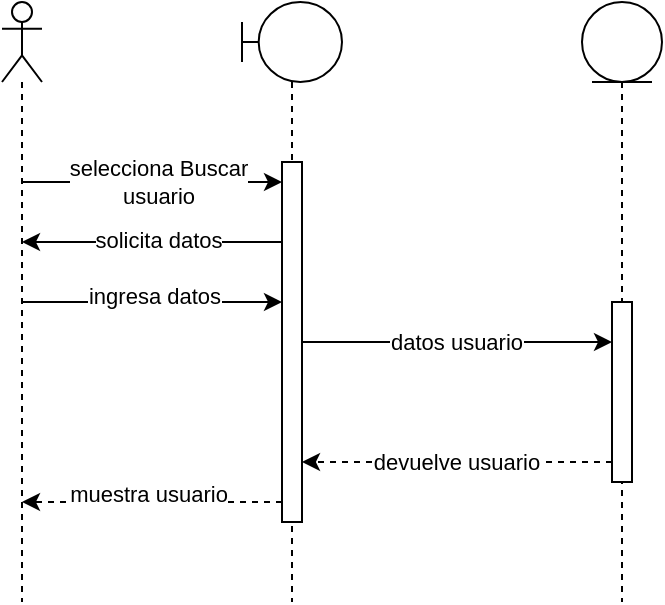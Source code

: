 <mxfile version="24.4.0" type="device">
  <diagram name="Page-1" id="2YBvvXClWsGukQMizWep">
    <mxGraphModel dx="505" dy="827" grid="1" gridSize="10" guides="1" tooltips="1" connect="1" arrows="1" fold="1" page="1" pageScale="1" pageWidth="850" pageHeight="1100" math="0" shadow="0">
      <root>
        <mxCell id="0" />
        <mxCell id="1" parent="0" />
        <mxCell id="Yi4tawwr3cMeWZQa_mhw-41" style="edgeStyle=orthogonalEdgeStyle;rounded=0;orthogonalLoop=1;jettySize=auto;html=1;curved=0;" edge="1" parent="1" source="Yi4tawwr3cMeWZQa_mhw-36" target="Yi4tawwr3cMeWZQa_mhw-38">
          <mxGeometry relative="1" as="geometry">
            <Array as="points">
              <mxPoint x="120" y="170" />
              <mxPoint x="120" y="170" />
            </Array>
          </mxGeometry>
        </mxCell>
        <mxCell id="Yi4tawwr3cMeWZQa_mhw-42" value="selecciona Buscar&lt;br&gt;usuario" style="edgeLabel;html=1;align=center;verticalAlign=middle;resizable=0;points=[];" vertex="1" connectable="0" parent="Yi4tawwr3cMeWZQa_mhw-41">
          <mxGeometry x="0.023" relative="1" as="geometry">
            <mxPoint x="1" as="offset" />
          </mxGeometry>
        </mxCell>
        <mxCell id="Yi4tawwr3cMeWZQa_mhw-45" style="edgeStyle=orthogonalEdgeStyle;rounded=0;orthogonalLoop=1;jettySize=auto;html=1;curved=0;" edge="1" parent="1" source="Yi4tawwr3cMeWZQa_mhw-36" target="Yi4tawwr3cMeWZQa_mhw-38">
          <mxGeometry relative="1" as="geometry">
            <Array as="points">
              <mxPoint x="130" y="230" />
              <mxPoint x="130" y="230" />
            </Array>
          </mxGeometry>
        </mxCell>
        <mxCell id="Yi4tawwr3cMeWZQa_mhw-46" value="ingresa datos" style="edgeLabel;html=1;align=center;verticalAlign=middle;resizable=0;points=[];" vertex="1" connectable="0" parent="Yi4tawwr3cMeWZQa_mhw-45">
          <mxGeometry x="0.019" y="3" relative="1" as="geometry">
            <mxPoint as="offset" />
          </mxGeometry>
        </mxCell>
        <mxCell id="Yi4tawwr3cMeWZQa_mhw-36" value="" style="shape=umlLifeline;perimeter=lifelinePerimeter;whiteSpace=wrap;html=1;container=1;dropTarget=0;collapsible=0;recursiveResize=0;outlineConnect=0;portConstraint=eastwest;newEdgeStyle={&quot;curved&quot;:0,&quot;rounded&quot;:0};participant=umlActor;" vertex="1" parent="1">
          <mxGeometry x="20" y="80" width="20" height="300" as="geometry" />
        </mxCell>
        <mxCell id="Yi4tawwr3cMeWZQa_mhw-37" value="" style="shape=umlLifeline;perimeter=lifelinePerimeter;whiteSpace=wrap;html=1;container=1;dropTarget=0;collapsible=0;recursiveResize=0;outlineConnect=0;portConstraint=eastwest;newEdgeStyle={&quot;curved&quot;:0,&quot;rounded&quot;:0};participant=umlBoundary;" vertex="1" parent="1">
          <mxGeometry x="140" y="80" width="50" height="300" as="geometry" />
        </mxCell>
        <mxCell id="Yi4tawwr3cMeWZQa_mhw-38" value="" style="html=1;points=[[0,0,0,0,5],[0,1,0,0,-5],[1,0,0,0,5],[1,1,0,0,-5]];perimeter=orthogonalPerimeter;outlineConnect=0;targetShapes=umlLifeline;portConstraint=eastwest;newEdgeStyle={&quot;curved&quot;:0,&quot;rounded&quot;:0};" vertex="1" parent="Yi4tawwr3cMeWZQa_mhw-37">
          <mxGeometry x="20" y="80" width="10" height="180" as="geometry" />
        </mxCell>
        <mxCell id="Yi4tawwr3cMeWZQa_mhw-39" value="" style="shape=umlLifeline;perimeter=lifelinePerimeter;whiteSpace=wrap;html=1;container=1;dropTarget=0;collapsible=0;recursiveResize=0;outlineConnect=0;portConstraint=eastwest;newEdgeStyle={&quot;curved&quot;:0,&quot;rounded&quot;:0};participant=umlEntity;" vertex="1" parent="1">
          <mxGeometry x="310" y="80" width="40" height="300" as="geometry" />
        </mxCell>
        <mxCell id="Yi4tawwr3cMeWZQa_mhw-40" value="" style="html=1;points=[[0,0,0,0,5],[0,1,0,0,-5],[1,0,0,0,5],[1,1,0,0,-5]];perimeter=orthogonalPerimeter;outlineConnect=0;targetShapes=umlLifeline;portConstraint=eastwest;newEdgeStyle={&quot;curved&quot;:0,&quot;rounded&quot;:0};" vertex="1" parent="Yi4tawwr3cMeWZQa_mhw-39">
          <mxGeometry x="15" y="150" width="10" height="90" as="geometry" />
        </mxCell>
        <mxCell id="Yi4tawwr3cMeWZQa_mhw-43" style="edgeStyle=orthogonalEdgeStyle;rounded=0;orthogonalLoop=1;jettySize=auto;html=1;curved=0;" edge="1" parent="1" source="Yi4tawwr3cMeWZQa_mhw-38" target="Yi4tawwr3cMeWZQa_mhw-36">
          <mxGeometry relative="1" as="geometry">
            <Array as="points">
              <mxPoint x="70" y="200" />
              <mxPoint x="70" y="200" />
            </Array>
          </mxGeometry>
        </mxCell>
        <mxCell id="Yi4tawwr3cMeWZQa_mhw-44" value="solicita datos" style="edgeLabel;html=1;align=center;verticalAlign=middle;resizable=0;points=[];" vertex="1" connectable="0" parent="Yi4tawwr3cMeWZQa_mhw-43">
          <mxGeometry x="-0.05" y="-1" relative="1" as="geometry">
            <mxPoint as="offset" />
          </mxGeometry>
        </mxCell>
        <mxCell id="Yi4tawwr3cMeWZQa_mhw-47" style="edgeStyle=orthogonalEdgeStyle;rounded=0;orthogonalLoop=1;jettySize=auto;html=1;curved=0;" edge="1" parent="1" source="Yi4tawwr3cMeWZQa_mhw-38" target="Yi4tawwr3cMeWZQa_mhw-40">
          <mxGeometry relative="1" as="geometry">
            <Array as="points">
              <mxPoint x="280" y="250" />
              <mxPoint x="280" y="250" />
            </Array>
          </mxGeometry>
        </mxCell>
        <mxCell id="Yi4tawwr3cMeWZQa_mhw-54" value="datos usuario" style="edgeLabel;html=1;align=center;verticalAlign=middle;resizable=0;points=[];" vertex="1" connectable="0" parent="Yi4tawwr3cMeWZQa_mhw-47">
          <mxGeometry x="-0.006" relative="1" as="geometry">
            <mxPoint as="offset" />
          </mxGeometry>
        </mxCell>
        <mxCell id="Yi4tawwr3cMeWZQa_mhw-48" style="edgeStyle=orthogonalEdgeStyle;rounded=0;orthogonalLoop=1;jettySize=auto;html=1;curved=0;dashed=1;" edge="1" parent="1" source="Yi4tawwr3cMeWZQa_mhw-40" target="Yi4tawwr3cMeWZQa_mhw-38">
          <mxGeometry relative="1" as="geometry">
            <Array as="points">
              <mxPoint x="280" y="310" />
              <mxPoint x="280" y="310" />
            </Array>
          </mxGeometry>
        </mxCell>
        <mxCell id="Yi4tawwr3cMeWZQa_mhw-49" value="devuelve usuario" style="edgeLabel;html=1;align=center;verticalAlign=middle;resizable=0;points=[];" vertex="1" connectable="0" parent="Yi4tawwr3cMeWZQa_mhw-48">
          <mxGeometry x="0.006" relative="1" as="geometry">
            <mxPoint as="offset" />
          </mxGeometry>
        </mxCell>
        <mxCell id="Yi4tawwr3cMeWZQa_mhw-50" style="edgeStyle=orthogonalEdgeStyle;rounded=0;orthogonalLoop=1;jettySize=auto;html=1;curved=0;dashed=1;" edge="1" parent="1" source="Yi4tawwr3cMeWZQa_mhw-38" target="Yi4tawwr3cMeWZQa_mhw-36">
          <mxGeometry relative="1" as="geometry">
            <Array as="points">
              <mxPoint x="70" y="330" />
              <mxPoint x="70" y="330" />
            </Array>
          </mxGeometry>
        </mxCell>
        <mxCell id="Yi4tawwr3cMeWZQa_mhw-51" value="muestra usuario" style="edgeLabel;html=1;align=center;verticalAlign=middle;resizable=0;points=[];" vertex="1" connectable="0" parent="Yi4tawwr3cMeWZQa_mhw-50">
          <mxGeometry x="0.042" y="-4" relative="1" as="geometry">
            <mxPoint as="offset" />
          </mxGeometry>
        </mxCell>
      </root>
    </mxGraphModel>
  </diagram>
</mxfile>
